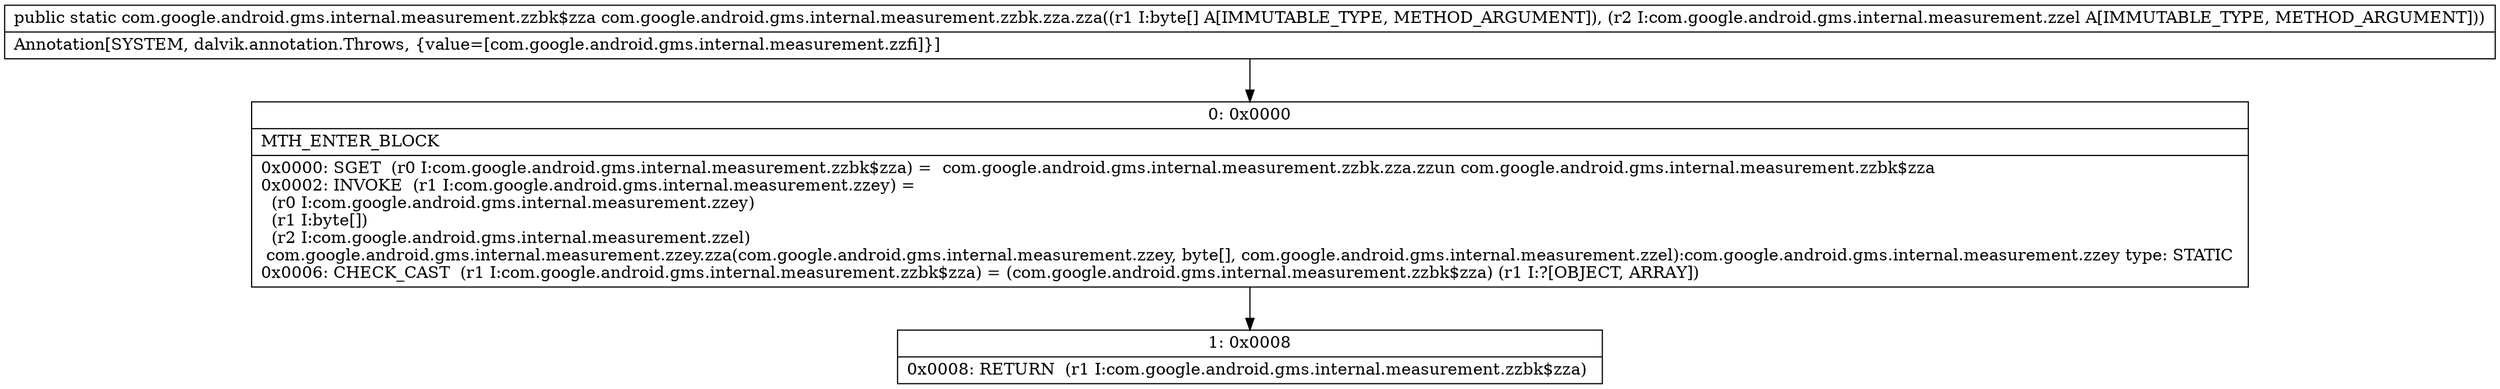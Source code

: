 digraph "CFG forcom.google.android.gms.internal.measurement.zzbk.zza.zza([BLcom\/google\/android\/gms\/internal\/measurement\/zzel;)Lcom\/google\/android\/gms\/internal\/measurement\/zzbk$zza;" {
Node_0 [shape=record,label="{0\:\ 0x0000|MTH_ENTER_BLOCK\l|0x0000: SGET  (r0 I:com.google.android.gms.internal.measurement.zzbk$zza) =  com.google.android.gms.internal.measurement.zzbk.zza.zzun com.google.android.gms.internal.measurement.zzbk$zza \l0x0002: INVOKE  (r1 I:com.google.android.gms.internal.measurement.zzey) = \l  (r0 I:com.google.android.gms.internal.measurement.zzey)\l  (r1 I:byte[])\l  (r2 I:com.google.android.gms.internal.measurement.zzel)\l com.google.android.gms.internal.measurement.zzey.zza(com.google.android.gms.internal.measurement.zzey, byte[], com.google.android.gms.internal.measurement.zzel):com.google.android.gms.internal.measurement.zzey type: STATIC \l0x0006: CHECK_CAST  (r1 I:com.google.android.gms.internal.measurement.zzbk$zza) = (com.google.android.gms.internal.measurement.zzbk$zza) (r1 I:?[OBJECT, ARRAY]) \l}"];
Node_1 [shape=record,label="{1\:\ 0x0008|0x0008: RETURN  (r1 I:com.google.android.gms.internal.measurement.zzbk$zza) \l}"];
MethodNode[shape=record,label="{public static com.google.android.gms.internal.measurement.zzbk$zza com.google.android.gms.internal.measurement.zzbk.zza.zza((r1 I:byte[] A[IMMUTABLE_TYPE, METHOD_ARGUMENT]), (r2 I:com.google.android.gms.internal.measurement.zzel A[IMMUTABLE_TYPE, METHOD_ARGUMENT]))  | Annotation[SYSTEM, dalvik.annotation.Throws, \{value=[com.google.android.gms.internal.measurement.zzfi]\}]\l}"];
MethodNode -> Node_0;
Node_0 -> Node_1;
}

